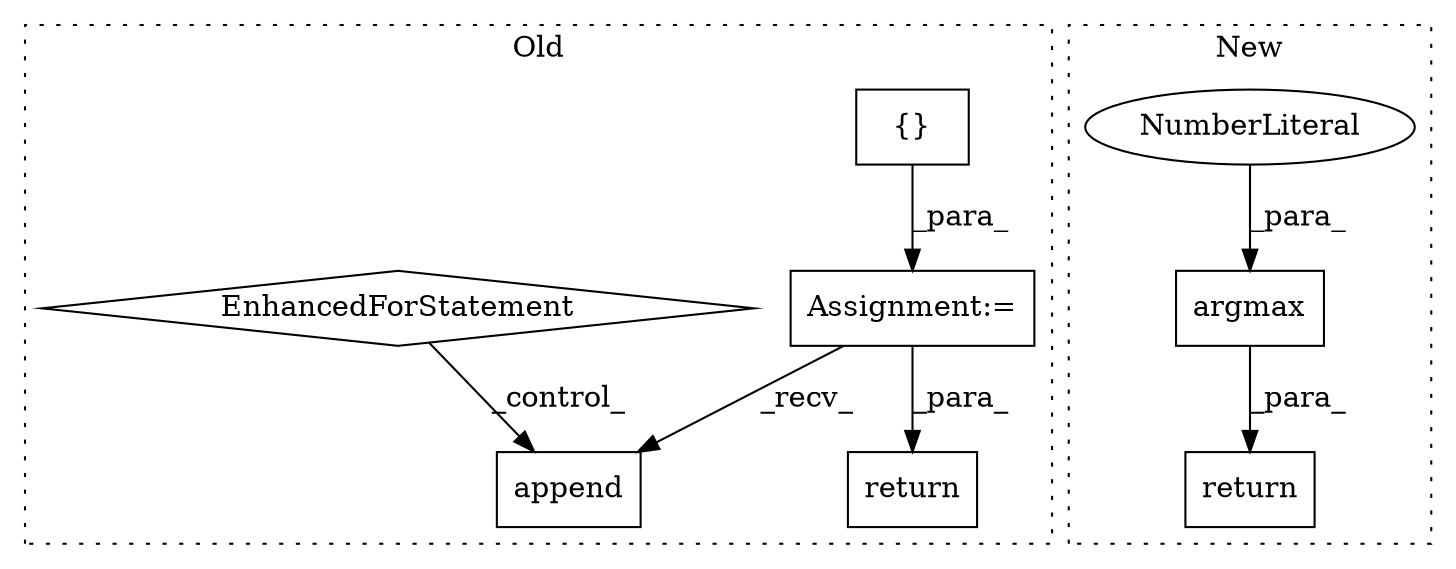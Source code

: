 digraph G {
subgraph cluster0 {
1 [label="return" a="41" s="4184" l="7" shape="box"];
3 [label="Assignment:=" a="7" s="3929" l="1" shape="box"];
6 [label="{}" a="4" s="3939" l="2" shape="box"];
7 [label="append" a="32" s="4099,4130" l="7,1" shape="box"];
8 [label="EnhancedForStatement" a="70" s="3947,4035" l="53,2" shape="diamond"];
label = "Old";
style="dotted";
}
subgraph cluster1 {
2 [label="argmax" a="32" s="3907,3915" l="7,1" shape="box"];
4 [label="NumberLiteral" a="34" s="3914" l="1" shape="ellipse"];
5 [label="return" a="41" s="3875" l="7" shape="box"];
label = "New";
style="dotted";
}
2 -> 5 [label="_para_"];
3 -> 7 [label="_recv_"];
3 -> 1 [label="_para_"];
4 -> 2 [label="_para_"];
6 -> 3 [label="_para_"];
8 -> 7 [label="_control_"];
}